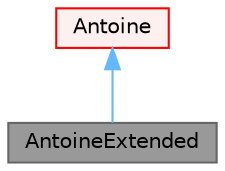 digraph "AntoineExtended"
{
 // LATEX_PDF_SIZE
  bgcolor="transparent";
  edge [fontname=Helvetica,fontsize=10,labelfontname=Helvetica,labelfontsize=10];
  node [fontname=Helvetica,fontsize=10,shape=box,height=0.2,width=0.4];
  Node1 [id="Node000001",label="AntoineExtended",height=0.2,width=0.4,color="gray40", fillcolor="grey60", style="filled", fontcolor="black",tooltip="Extended Antoine equation for the vapour pressure."];
  Node2 -> Node1 [id="edge1_Node000001_Node000002",dir="back",color="steelblue1",style="solid",tooltip=" "];
  Node2 [id="Node000002",label="Antoine",height=0.2,width=0.4,color="red", fillcolor="#FFF0F0", style="filled",URL="$classFoam_1_1saturationModels_1_1Antoine.html",tooltip="Antoine equation for the vapour pressure."];
}
